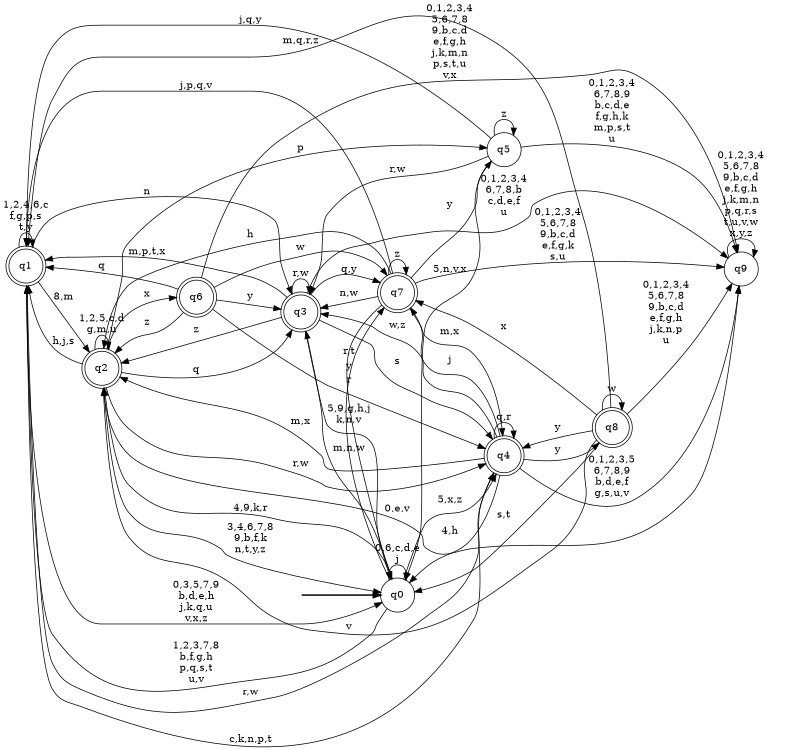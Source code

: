 digraph BlueStar {
__start0 [style = invis, shape = none, label = "", width = 0, height = 0];

rankdir=LR;
size="8,5";

s0 [style="filled", color="black", fillcolor="white" shape="circle", label="q0"];
s1 [style="rounded,filled", color="black", fillcolor="white" shape="doublecircle", label="q1"];
s2 [style="rounded,filled", color="black", fillcolor="white" shape="doublecircle", label="q2"];
s3 [style="rounded,filled", color="black", fillcolor="white" shape="doublecircle", label="q3"];
s4 [style="rounded,filled", color="black", fillcolor="white" shape="doublecircle", label="q4"];
s5 [style="filled", color="black", fillcolor="white" shape="circle", label="q5"];
s6 [style="rounded,filled", color="black", fillcolor="white" shape="doublecircle", label="q6"];
s7 [style="rounded,filled", color="black", fillcolor="white" shape="doublecircle", label="q7"];
s8 [style="rounded,filled", color="black", fillcolor="white" shape="doublecircle", label="q8"];
s9 [style="filled", color="black", fillcolor="white" shape="circle", label="q9"];
subgraph cluster_main { 
	graph [pad=".75", ranksep="0.15", nodesep="0.15"];
	 style=invis; 
	__start0 -> s0 [penwidth=2];
}
s0 -> s0 [label="0,6,c,d,e\nj"];
s0 -> s1 [label="1,2,3,7,8\nb,f,g,h\np,q,s,t\nu,v"];
s0 -> s2 [label="4,9,k,r"];
s0 -> s3 [label="m,n,w"];
s0 -> s4 [label="5,x,z"];
s0 -> s7 [label="y"];
s1 -> s0 [label="0,3,5,7,9\nb,d,e,h\nj,k,q,u\nv,x,z"];
s1 -> s1 [label="1,2,4,6,c\nf,g,p,s\nt,y"];
s1 -> s2 [label="8,m"];
s1 -> s3 [label="n"];
s1 -> s4 [label="r,w"];
s2 -> s0 [label="3,4,6,7,8\n9,b,f,k\nn,t,y,z"];
s2 -> s1 [label="h,j,s"];
s2 -> s2 [label="1,2,5,c,d\ng,m,u"];
s2 -> s3 [label="q"];
s2 -> s4 [label="r,w"];
s2 -> s5 [label="p"];
s2 -> s6 [label="x"];
s2 -> s9 [label="0,e,v"];
s3 -> s0 [label="5,9,g,h,j\nk,n,v"];
s3 -> s1 [label="m,p,t,x"];
s3 -> s2 [label="z"];
s3 -> s3 [label="r,w"];
s3 -> s4 [label="s"];
s3 -> s7 [label="q,y"];
s3 -> s9 [label="0,1,2,3,4\n6,7,8,b\nc,d,e,f\nu"];
s4 -> s0 [label="4,h"];
s4 -> s1 [label="c,k,n,p,t"];
s4 -> s2 [label="m,x"];
s4 -> s3 [label="w,z"];
s4 -> s4 [label="q,r"];
s4 -> s7 [label="j"];
s4 -> s8 [label="y"];
s4 -> s9 [label="0,1,2,3,5\n6,7,8,9\nb,d,e,f\ng,s,u,v"];
s5 -> s0 [label="5,n,v,x"];
s5 -> s1 [label="j,q,y"];
s5 -> s3 [label="r,w"];
s5 -> s5 [label="z"];
s5 -> s9 [label="0,1,2,3,4\n6,7,8,9\nb,c,d,e\nf,g,h,k\nm,p,s,t\nu"];
s6 -> s1 [label="q"];
s6 -> s2 [label="z"];
s6 -> s3 [label="y"];
s6 -> s4 [label="r"];
s6 -> s7 [label="w"];
s6 -> s9 [label="0,1,2,3,4\n5,6,7,8\n9,b,c,d\ne,f,g,h\nj,k,m,n\np,s,t,u\nv,x"];
s7 -> s0 [label="r,t"];
s7 -> s1 [label="j,p,q,v"];
s7 -> s2 [label="h"];
s7 -> s3 [label="n,w"];
s7 -> s4 [label="m,x"];
s7 -> s5 [label="y"];
s7 -> s7 [label="z"];
s7 -> s9 [label="0,1,2,3,4\n5,6,7,8\n9,b,c,d\ne,f,g,k\ns,u"];
s8 -> s0 [label="s,t"];
s8 -> s1 [label="m,q,r,z"];
s8 -> s2 [label="v"];
s8 -> s4 [label="y"];
s8 -> s7 [label="x"];
s8 -> s8 [label="w"];
s8 -> s9 [label="0,1,2,3,4\n5,6,7,8\n9,b,c,d\ne,f,g,h\nj,k,n,p\nu"];
s9 -> s9 [label="0,1,2,3,4\n5,6,7,8\n9,b,c,d\ne,f,g,h\nj,k,m,n\np,q,r,s\nt,u,v,w\nx,y,z"];

}